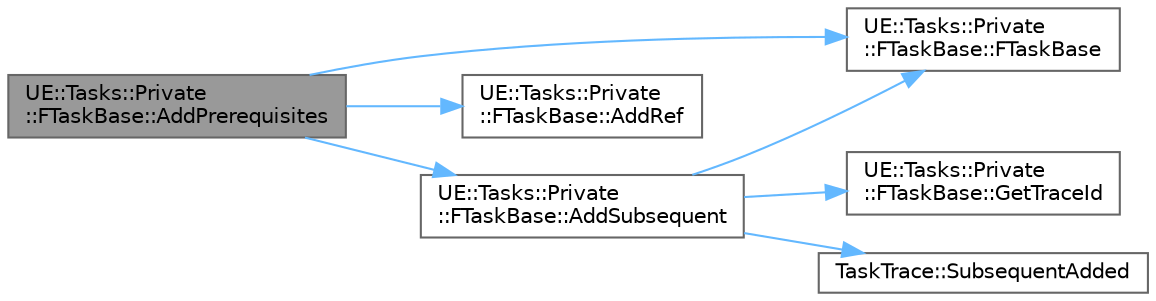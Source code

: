 digraph "UE::Tasks::Private::FTaskBase::AddPrerequisites"
{
 // INTERACTIVE_SVG=YES
 // LATEX_PDF_SIZE
  bgcolor="transparent";
  edge [fontname=Helvetica,fontsize=10,labelfontname=Helvetica,labelfontsize=10];
  node [fontname=Helvetica,fontsize=10,shape=box,height=0.2,width=0.4];
  rankdir="LR";
  Node1 [id="Node000001",label="UE::Tasks::Private\l::FTaskBase::AddPrerequisites",height=0.2,width=0.4,color="gray40", fillcolor="grey60", style="filled", fontcolor="black",tooltip=" "];
  Node1 -> Node2 [id="edge1_Node000001_Node000002",color="steelblue1",style="solid",tooltip=" "];
  Node2 [id="Node000002",label="UE::Tasks::Private\l::FTaskBase::FTaskBase",height=0.2,width=0.4,color="grey40", fillcolor="white", style="filled",URL="$d9/d14/classUE_1_1Tasks_1_1Private_1_1FTaskBase.html#ad78d3da0817020b90b0572e57ef6d81c",tooltip=" "];
  Node1 -> Node3 [id="edge2_Node000001_Node000003",color="steelblue1",style="solid",tooltip=" "];
  Node3 [id="Node000003",label="UE::Tasks::Private\l::FTaskBase::AddRef",height=0.2,width=0.4,color="grey40", fillcolor="white", style="filled",URL="$d9/d14/classUE_1_1Tasks_1_1Private_1_1FTaskBase.html#aa109c50b27f518b8c0d5b40df7ee3b44",tooltip=" "];
  Node1 -> Node4 [id="edge3_Node000001_Node000004",color="steelblue1",style="solid",tooltip=" "];
  Node4 [id="Node000004",label="UE::Tasks::Private\l::FTaskBase::AddSubsequent",height=0.2,width=0.4,color="grey40", fillcolor="white", style="filled",URL="$d9/d14/classUE_1_1Tasks_1_1Private_1_1FTaskBase.html#a9660778d6023efb5aeed28e5fc4ac72f",tooltip=" "];
  Node4 -> Node2 [id="edge4_Node000004_Node000002",color="steelblue1",style="solid",tooltip=" "];
  Node4 -> Node5 [id="edge5_Node000004_Node000005",color="steelblue1",style="solid",tooltip=" "];
  Node5 [id="Node000005",label="UE::Tasks::Private\l::FTaskBase::GetTraceId",height=0.2,width=0.4,color="grey40", fillcolor="white", style="filled",URL="$d9/d14/classUE_1_1Tasks_1_1Private_1_1FTaskBase.html#aa84f3305b87a29d8ea93c7aee1de1ae3",tooltip=" "];
  Node4 -> Node6 [id="edge6_Node000004_Node000006",color="steelblue1",style="solid",tooltip=" "];
  Node6 [id="Node000006",label="TaskTrace::SubsequentAdded",height=0.2,width=0.4,color="grey40", fillcolor="white", style="filled",URL="$dd/dcb/namespaceTaskTrace.html#ac4e2bffb140aa2528d70cd44d9b53a0e",tooltip=" "];
}
